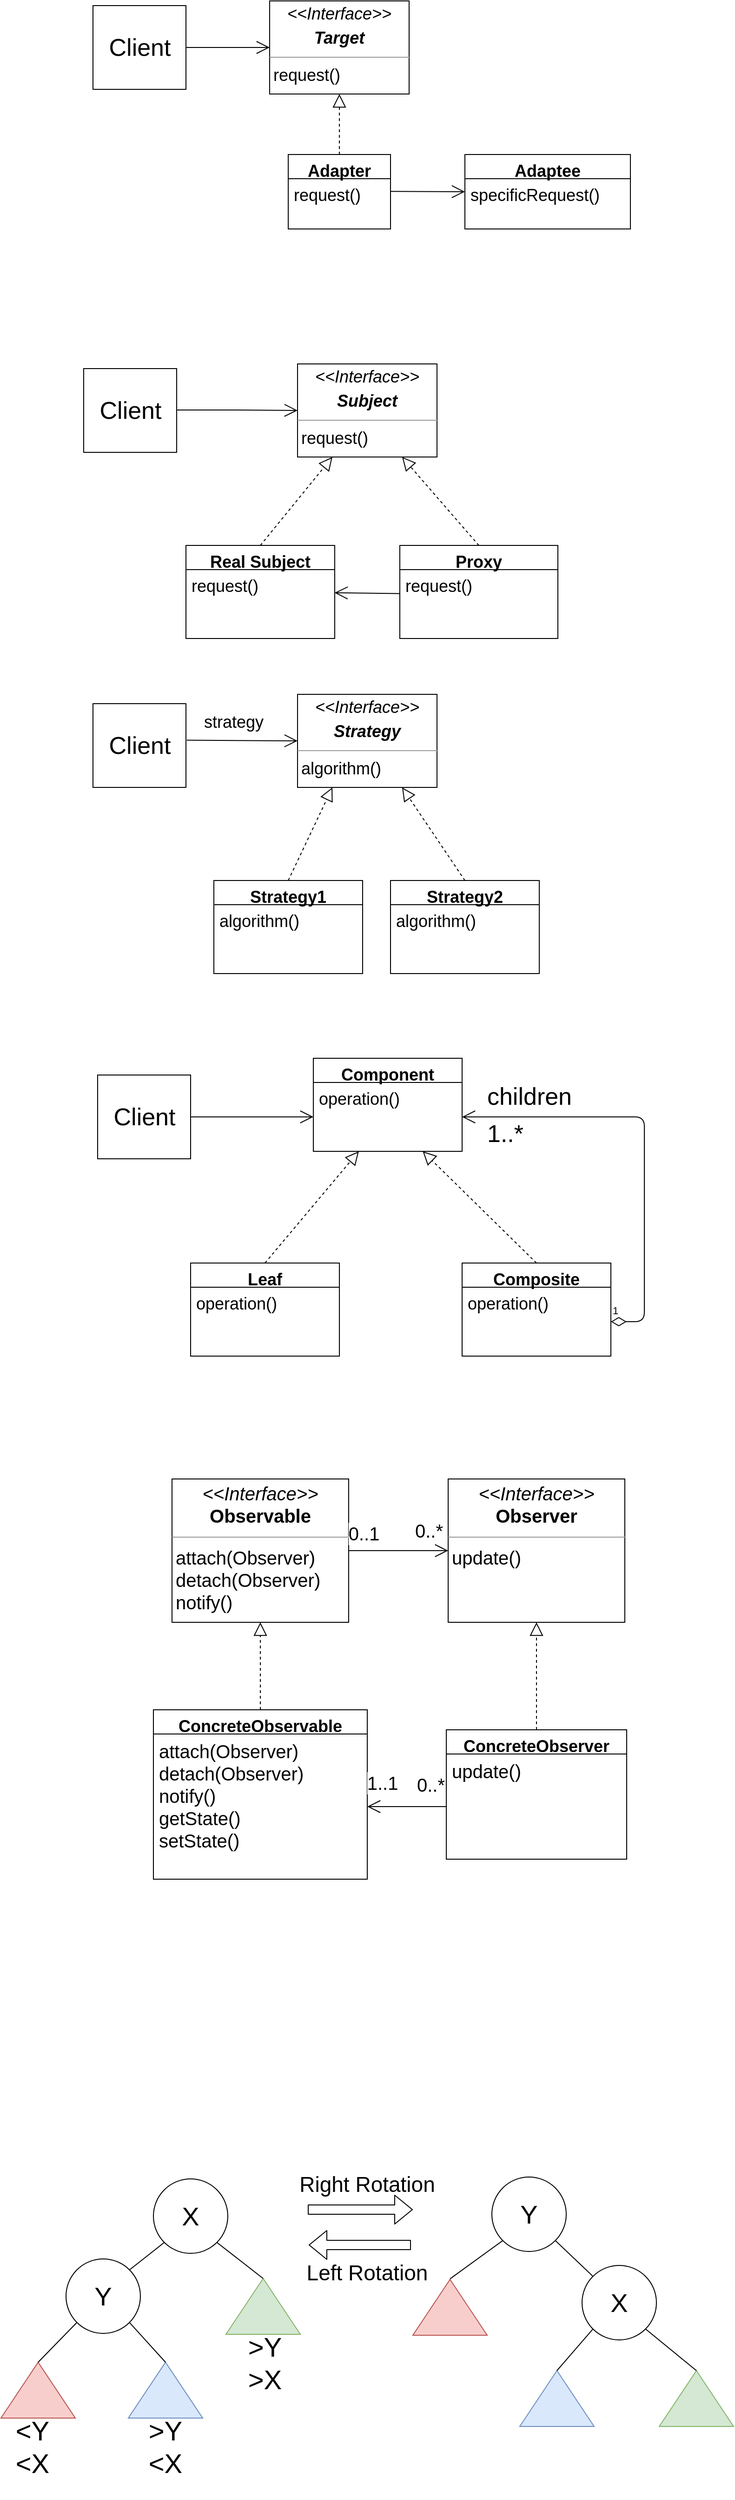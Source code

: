 <mxfile version="14.2.2" type="github">
  <diagram id="C5RBs43oDa-KdzZeNtuy" name="Page-1">
    <mxGraphModel dx="1038" dy="580" grid="0" gridSize="10" guides="1" tooltips="1" connect="1" arrows="1" fold="1" page="1" pageScale="1" pageWidth="827" pageHeight="1169" background="none" math="0" shadow="0">
      <root>
        <mxCell id="WIyWlLk6GJQsqaUBKTNV-0" />
        <mxCell id="WIyWlLk6GJQsqaUBKTNV-1" parent="WIyWlLk6GJQsqaUBKTNV-0" />
        <mxCell id="wLdGKYb3hIYz0n7tp1O_-1" value="&lt;font style=&quot;font-size: 26px&quot;&gt;Client&lt;/font&gt;" style="html=1;" parent="WIyWlLk6GJQsqaUBKTNV-1" vertex="1">
          <mxGeometry x="110" y="100" width="100" height="90" as="geometry" />
        </mxCell>
        <mxCell id="wLdGKYb3hIYz0n7tp1O_-4" value="" style="endArrow=open;endFill=1;endSize=12;html=1;exitX=1;exitY=0.5;exitDx=0;exitDy=0;entryX=0;entryY=0.5;entryDx=0;entryDy=0;" parent="WIyWlLk6GJQsqaUBKTNV-1" source="wLdGKYb3hIYz0n7tp1O_-1" target="wLdGKYb3hIYz0n7tp1O_-5" edge="1">
          <mxGeometry width="160" relative="1" as="geometry">
            <mxPoint x="330" y="300" as="sourcePoint" />
            <mxPoint x="290" y="145" as="targetPoint" />
            <Array as="points">
              <mxPoint x="280" y="145" />
            </Array>
          </mxGeometry>
        </mxCell>
        <mxCell id="wLdGKYb3hIYz0n7tp1O_-5" value="&lt;p style=&quot;margin: 4px 0px 0px ; text-align: center ; font-size: 18px&quot;&gt;&lt;i&gt;&lt;font style=&quot;font-size: 18px&quot;&gt;&amp;lt;&amp;lt;Interface&amp;gt;&amp;gt;&lt;/font&gt;&lt;/i&gt;&lt;/p&gt;&lt;p style=&quot;margin: 4px 0px 0px ; text-align: center ; font-size: 18px&quot;&gt;&lt;font style=&quot;font-size: 18px&quot;&gt;&lt;i&gt;&lt;b&gt;Target&lt;/b&gt;&lt;/i&gt;&lt;/font&gt;&lt;/p&gt;&lt;hr size=&quot;1&quot; style=&quot;font-size: 18px&quot;&gt;&lt;p style=&quot;margin: 0px 0px 0px 4px ; font-size: 18px&quot;&gt;&lt;font style=&quot;font-size: 18px&quot;&gt;request()&lt;/font&gt;&lt;/p&gt;" style="verticalAlign=top;align=left;overflow=fill;fontSize=12;fontFamily=Helvetica;html=1;" parent="WIyWlLk6GJQsqaUBKTNV-1" vertex="1">
          <mxGeometry x="300" y="95" width="150" height="100" as="geometry" />
        </mxCell>
        <mxCell id="wLdGKYb3hIYz0n7tp1O_-6" value="" style="endArrow=block;dashed=1;endFill=0;endSize=12;html=1;entryX=0.5;entryY=1;entryDx=0;entryDy=0;exitX=0.5;exitY=0;exitDx=0;exitDy=0;" parent="WIyWlLk6GJQsqaUBKTNV-1" source="wLdGKYb3hIYz0n7tp1O_-8" target="wLdGKYb3hIYz0n7tp1O_-5" edge="1">
          <mxGeometry width="160" relative="1" as="geometry">
            <mxPoint x="355" y="280" as="sourcePoint" />
            <mxPoint x="490" y="300" as="targetPoint" />
            <Array as="points">
              <mxPoint x="375" y="257" />
            </Array>
          </mxGeometry>
        </mxCell>
        <mxCell id="wLdGKYb3hIYz0n7tp1O_-8" value="Adapter" style="swimlane;fontStyle=1;align=center;verticalAlign=top;childLayout=stackLayout;horizontal=1;startSize=26;horizontalStack=0;resizeParent=1;resizeParentMax=0;resizeLast=0;collapsible=1;marginBottom=0;fontSize=18;" parent="WIyWlLk6GJQsqaUBKTNV-1" vertex="1">
          <mxGeometry x="320" y="260" width="110" height="80" as="geometry" />
        </mxCell>
        <mxCell id="wLdGKYb3hIYz0n7tp1O_-11" value="request()" style="text;strokeColor=none;fillColor=none;align=left;verticalAlign=top;spacingLeft=4;spacingRight=4;overflow=hidden;rotatable=0;points=[[0,0.5],[1,0.5]];portConstraint=eastwest;fontSize=18;" parent="wLdGKYb3hIYz0n7tp1O_-8" vertex="1">
          <mxGeometry y="26" width="110" height="54" as="geometry" />
        </mxCell>
        <mxCell id="wLdGKYb3hIYz0n7tp1O_-12" value="Adaptee" style="swimlane;fontStyle=1;align=center;verticalAlign=top;childLayout=stackLayout;horizontal=1;startSize=26;horizontalStack=0;resizeParent=1;resizeParentMax=0;resizeLast=0;collapsible=1;marginBottom=0;fontSize=18;" parent="WIyWlLk6GJQsqaUBKTNV-1" vertex="1">
          <mxGeometry x="510" y="260" width="178" height="80" as="geometry">
            <mxRectangle x="510" y="260" width="98" height="26" as="alternateBounds" />
          </mxGeometry>
        </mxCell>
        <mxCell id="wLdGKYb3hIYz0n7tp1O_-16" value="" style="endArrow=open;endFill=1;endSize=12;html=1;" parent="wLdGKYb3hIYz0n7tp1O_-12" edge="1">
          <mxGeometry width="160" relative="1" as="geometry">
            <mxPoint x="-80" y="39.66" as="sourcePoint" />
            <mxPoint y="40" as="targetPoint" />
          </mxGeometry>
        </mxCell>
        <mxCell id="wLdGKYb3hIYz0n7tp1O_-13" value="specificRequest()" style="text;strokeColor=none;fillColor=none;align=left;verticalAlign=top;spacingLeft=4;spacingRight=4;overflow=hidden;rotatable=0;points=[[0,0.5],[1,0.5]];portConstraint=eastwest;fontSize=18;" parent="wLdGKYb3hIYz0n7tp1O_-12" vertex="1">
          <mxGeometry y="26" width="178" height="54" as="geometry" />
        </mxCell>
        <mxCell id="wLdGKYb3hIYz0n7tp1O_-17" value="&lt;p style=&quot;margin: 4px 0px 0px ; text-align: center ; font-size: 18px&quot;&gt;&lt;i&gt;&lt;font style=&quot;font-size: 18px&quot;&gt;&amp;lt;&amp;lt;Interface&amp;gt;&amp;gt;&lt;/font&gt;&lt;/i&gt;&lt;/p&gt;&lt;p style=&quot;margin: 4px 0px 0px ; text-align: center ; font-size: 18px&quot;&gt;&lt;b&gt;&lt;i&gt;Subject&lt;/i&gt;&lt;/b&gt;&lt;/p&gt;&lt;hr size=&quot;1&quot; style=&quot;font-size: 18px&quot;&gt;&lt;p style=&quot;margin: 0px 0px 0px 4px ; font-size: 18px&quot;&gt;&lt;font style=&quot;font-size: 18px&quot;&gt;request()&lt;/font&gt;&lt;/p&gt;" style="verticalAlign=top;align=left;overflow=fill;fontSize=12;fontFamily=Helvetica;html=1;" parent="WIyWlLk6GJQsqaUBKTNV-1" vertex="1">
          <mxGeometry x="330" y="485" width="150" height="100" as="geometry" />
        </mxCell>
        <mxCell id="wLdGKYb3hIYz0n7tp1O_-23" value="Real Subject" style="swimlane;fontStyle=1;align=center;verticalAlign=top;childLayout=stackLayout;horizontal=1;startSize=26;horizontalStack=0;resizeParent=1;resizeParentMax=0;resizeLast=0;collapsible=1;marginBottom=0;fontSize=18;" parent="WIyWlLk6GJQsqaUBKTNV-1" vertex="1">
          <mxGeometry x="210" y="680" width="160" height="100" as="geometry" />
        </mxCell>
        <mxCell id="wLdGKYb3hIYz0n7tp1O_-24" value="request()" style="text;strokeColor=none;fillColor=none;align=left;verticalAlign=top;spacingLeft=4;spacingRight=4;overflow=hidden;rotatable=0;points=[[0,0.5],[1,0.5]];portConstraint=eastwest;fontSize=18;" parent="wLdGKYb3hIYz0n7tp1O_-23" vertex="1">
          <mxGeometry y="26" width="160" height="74" as="geometry" />
        </mxCell>
        <mxCell id="wLdGKYb3hIYz0n7tp1O_-25" value="Proxy" style="swimlane;fontStyle=1;align=center;verticalAlign=top;childLayout=stackLayout;horizontal=1;startSize=26;horizontalStack=0;resizeParent=1;resizeParentMax=0;resizeLast=0;collapsible=1;marginBottom=0;fontSize=18;" parent="WIyWlLk6GJQsqaUBKTNV-1" vertex="1">
          <mxGeometry x="440" y="680" width="170" height="100" as="geometry" />
        </mxCell>
        <mxCell id="wLdGKYb3hIYz0n7tp1O_-26" value="request()" style="text;strokeColor=none;fillColor=none;align=left;verticalAlign=top;spacingLeft=4;spacingRight=4;overflow=hidden;rotatable=0;points=[[0,0.5],[1,0.5]];portConstraint=eastwest;fontSize=18;" parent="wLdGKYb3hIYz0n7tp1O_-25" vertex="1">
          <mxGeometry y="26" width="170" height="74" as="geometry" />
        </mxCell>
        <mxCell id="wLdGKYb3hIYz0n7tp1O_-27" value="&lt;font style=&quot;font-size: 26px&quot;&gt;Client&lt;/font&gt;" style="html=1;" parent="WIyWlLk6GJQsqaUBKTNV-1" vertex="1">
          <mxGeometry x="100" y="490" width="100" height="90" as="geometry" />
        </mxCell>
        <mxCell id="wLdGKYb3hIYz0n7tp1O_-28" value="" style="endArrow=open;endFill=1;endSize=12;html=1;exitX=1;exitY=0.5;exitDx=0;exitDy=0;entryX=0;entryY=0.5;entryDx=0;entryDy=0;" parent="WIyWlLk6GJQsqaUBKTNV-1" target="wLdGKYb3hIYz0n7tp1O_-17" edge="1">
          <mxGeometry width="160" relative="1" as="geometry">
            <mxPoint x="200" y="534.5" as="sourcePoint" />
            <mxPoint x="290" y="534.5" as="targetPoint" />
            <Array as="points">
              <mxPoint x="270" y="534.5" />
            </Array>
          </mxGeometry>
        </mxCell>
        <mxCell id="wLdGKYb3hIYz0n7tp1O_-29" value="" style="endArrow=block;dashed=1;endFill=0;endSize=12;html=1;fontSize=18;exitX=0.5;exitY=0;exitDx=0;exitDy=0;entryX=0.25;entryY=1;entryDx=0;entryDy=0;" parent="WIyWlLk6GJQsqaUBKTNV-1" source="wLdGKYb3hIYz0n7tp1O_-23" target="wLdGKYb3hIYz0n7tp1O_-17" edge="1">
          <mxGeometry width="160" relative="1" as="geometry">
            <mxPoint x="310" y="680" as="sourcePoint" />
            <mxPoint x="470" y="680" as="targetPoint" />
          </mxGeometry>
        </mxCell>
        <mxCell id="wLdGKYb3hIYz0n7tp1O_-30" value="" style="endArrow=block;dashed=1;endFill=0;endSize=12;html=1;fontSize=18;entryX=0.75;entryY=1;entryDx=0;entryDy=0;exitX=0.5;exitY=0;exitDx=0;exitDy=0;" parent="WIyWlLk6GJQsqaUBKTNV-1" source="wLdGKYb3hIYz0n7tp1O_-25" target="wLdGKYb3hIYz0n7tp1O_-17" edge="1">
          <mxGeometry width="160" relative="1" as="geometry">
            <mxPoint x="310" y="680" as="sourcePoint" />
            <mxPoint x="470" y="680" as="targetPoint" />
          </mxGeometry>
        </mxCell>
        <mxCell id="wLdGKYb3hIYz0n7tp1O_-31" value="" style="endArrow=open;endFill=1;endSize=12;html=1;fontSize=18;exitX=0.002;exitY=0.348;exitDx=0;exitDy=0;exitPerimeter=0;entryX=0.999;entryY=0.336;entryDx=0;entryDy=0;entryPerimeter=0;" parent="WIyWlLk6GJQsqaUBKTNV-1" source="wLdGKYb3hIYz0n7tp1O_-26" target="wLdGKYb3hIYz0n7tp1O_-24" edge="1">
          <mxGeometry width="160" relative="1" as="geometry">
            <mxPoint x="310" y="680" as="sourcePoint" />
            <mxPoint x="372" y="731" as="targetPoint" />
          </mxGeometry>
        </mxCell>
        <mxCell id="wLdGKYb3hIYz0n7tp1O_-32" value="&lt;font style=&quot;font-size: 26px&quot;&gt;Client&lt;/font&gt;" style="html=1;" parent="WIyWlLk6GJQsqaUBKTNV-1" vertex="1">
          <mxGeometry x="110" y="850" width="100" height="90" as="geometry" />
        </mxCell>
        <mxCell id="wLdGKYb3hIYz0n7tp1O_-33" value="&lt;p style=&quot;margin: 4px 0px 0px ; text-align: center ; font-size: 18px&quot;&gt;&lt;i&gt;&lt;font style=&quot;font-size: 18px&quot;&gt;&amp;lt;&amp;lt;Interface&amp;gt;&amp;gt;&lt;/font&gt;&lt;/i&gt;&lt;/p&gt;&lt;p style=&quot;margin: 4px 0px 0px ; text-align: center ; font-size: 18px&quot;&gt;&lt;b&gt;&lt;i&gt;Strategy&lt;/i&gt;&lt;/b&gt;&lt;/p&gt;&lt;hr size=&quot;1&quot; style=&quot;font-size: 18px&quot;&gt;&lt;p style=&quot;margin: 0px 0px 0px 4px ; font-size: 18px&quot;&gt;&lt;font style=&quot;font-size: 18px&quot;&gt;algorithm()&lt;/font&gt;&lt;/p&gt;" style="verticalAlign=top;align=left;overflow=fill;fontSize=12;fontFamily=Helvetica;html=1;" parent="WIyWlLk6GJQsqaUBKTNV-1" vertex="1">
          <mxGeometry x="330" y="840" width="150" height="100" as="geometry" />
        </mxCell>
        <mxCell id="wLdGKYb3hIYz0n7tp1O_-35" value="Strategy1" style="swimlane;fontStyle=1;align=center;verticalAlign=top;childLayout=stackLayout;horizontal=1;startSize=26;horizontalStack=0;resizeParent=1;resizeParentMax=0;resizeLast=0;collapsible=1;marginBottom=0;fontSize=18;" parent="WIyWlLk6GJQsqaUBKTNV-1" vertex="1">
          <mxGeometry x="240" y="1040" width="160" height="100" as="geometry" />
        </mxCell>
        <mxCell id="wLdGKYb3hIYz0n7tp1O_-36" value="algorithm()" style="text;strokeColor=none;fillColor=none;align=left;verticalAlign=top;spacingLeft=4;spacingRight=4;overflow=hidden;rotatable=0;points=[[0,0.5],[1,0.5]];portConstraint=eastwest;fontSize=18;" parent="wLdGKYb3hIYz0n7tp1O_-35" vertex="1">
          <mxGeometry y="26" width="160" height="74" as="geometry" />
        </mxCell>
        <mxCell id="wLdGKYb3hIYz0n7tp1O_-37" value="Strategy2" style="swimlane;fontStyle=1;align=center;verticalAlign=top;childLayout=stackLayout;horizontal=1;startSize=26;horizontalStack=0;resizeParent=1;resizeParentMax=0;resizeLast=0;collapsible=1;marginBottom=0;fontSize=18;" parent="WIyWlLk6GJQsqaUBKTNV-1" vertex="1">
          <mxGeometry x="430" y="1040" width="160" height="100" as="geometry" />
        </mxCell>
        <mxCell id="wLdGKYb3hIYz0n7tp1O_-38" value="algorithm()" style="text;strokeColor=none;fillColor=none;align=left;verticalAlign=top;spacingLeft=4;spacingRight=4;overflow=hidden;rotatable=0;points=[[0,0.5],[1,0.5]];portConstraint=eastwest;fontSize=18;" parent="wLdGKYb3hIYz0n7tp1O_-37" vertex="1">
          <mxGeometry y="26" width="160" height="74" as="geometry" />
        </mxCell>
        <mxCell id="wLdGKYb3hIYz0n7tp1O_-39" value="" style="endArrow=block;dashed=1;endFill=0;endSize=12;html=1;fontSize=18;entryX=0.25;entryY=1;entryDx=0;entryDy=0;exitX=0.5;exitY=0;exitDx=0;exitDy=0;" parent="WIyWlLk6GJQsqaUBKTNV-1" source="wLdGKYb3hIYz0n7tp1O_-35" target="wLdGKYb3hIYz0n7tp1O_-33" edge="1">
          <mxGeometry width="160" relative="1" as="geometry">
            <mxPoint x="280" y="980" as="sourcePoint" />
            <mxPoint x="440" y="980" as="targetPoint" />
          </mxGeometry>
        </mxCell>
        <mxCell id="wLdGKYb3hIYz0n7tp1O_-40" value="" style="endArrow=block;dashed=1;endFill=0;endSize=12;html=1;fontSize=18;entryX=0.75;entryY=1;entryDx=0;entryDy=0;exitX=0.5;exitY=0;exitDx=0;exitDy=0;" parent="WIyWlLk6GJQsqaUBKTNV-1" source="wLdGKYb3hIYz0n7tp1O_-37" target="wLdGKYb3hIYz0n7tp1O_-33" edge="1">
          <mxGeometry width="160" relative="1" as="geometry">
            <mxPoint x="280" y="980" as="sourcePoint" />
            <mxPoint x="440" y="980" as="targetPoint" />
          </mxGeometry>
        </mxCell>
        <mxCell id="wLdGKYb3hIYz0n7tp1O_-41" value="" style="endArrow=open;endFill=1;endSize=12;html=1;fontSize=18;entryX=0;entryY=0.5;entryDx=0;entryDy=0;exitX=1.009;exitY=0.436;exitDx=0;exitDy=0;exitPerimeter=0;" parent="WIyWlLk6GJQsqaUBKTNV-1" source="wLdGKYb3hIYz0n7tp1O_-32" target="wLdGKYb3hIYz0n7tp1O_-33" edge="1">
          <mxGeometry width="160" relative="1" as="geometry">
            <mxPoint x="230" y="890" as="sourcePoint" />
            <mxPoint x="440" y="980" as="targetPoint" />
          </mxGeometry>
        </mxCell>
        <mxCell id="wLdGKYb3hIYz0n7tp1O_-42" value="strategy" style="edgeLabel;html=1;align=center;verticalAlign=middle;resizable=0;points=[];fontSize=18;" parent="wLdGKYb3hIYz0n7tp1O_-41" vertex="1" connectable="0">
          <mxGeometry x="-0.162" y="-1" relative="1" as="geometry">
            <mxPoint y="-20.56" as="offset" />
          </mxGeometry>
        </mxCell>
        <mxCell id="z4TTv1_D8EA7O0kFV5OE-4" value="&lt;font style=&quot;font-size: 26px&quot;&gt;Client&lt;/font&gt;" style="html=1;" parent="WIyWlLk6GJQsqaUBKTNV-1" vertex="1">
          <mxGeometry x="115" y="1249" width="100" height="90" as="geometry" />
        </mxCell>
        <mxCell id="z4TTv1_D8EA7O0kFV5OE-5" value="Component" style="swimlane;fontStyle=1;align=center;verticalAlign=top;childLayout=stackLayout;horizontal=1;startSize=26;horizontalStack=0;resizeParent=1;resizeParentMax=0;resizeLast=0;collapsible=1;marginBottom=0;fontSize=18;" parent="WIyWlLk6GJQsqaUBKTNV-1" vertex="1">
          <mxGeometry x="347" y="1231" width="160" height="100" as="geometry" />
        </mxCell>
        <mxCell id="z4TTv1_D8EA7O0kFV5OE-6" value="operation()" style="text;strokeColor=none;fillColor=none;align=left;verticalAlign=top;spacingLeft=4;spacingRight=4;overflow=hidden;rotatable=0;points=[[0,0.5],[1,0.5]];portConstraint=eastwest;fontSize=18;" parent="z4TTv1_D8EA7O0kFV5OE-5" vertex="1">
          <mxGeometry y="26" width="160" height="74" as="geometry" />
        </mxCell>
        <mxCell id="z4TTv1_D8EA7O0kFV5OE-7" value="Leaf" style="swimlane;fontStyle=1;align=center;verticalAlign=top;childLayout=stackLayout;horizontal=1;startSize=26;horizontalStack=0;resizeParent=1;resizeParentMax=0;resizeLast=0;collapsible=1;marginBottom=0;fontSize=18;" parent="WIyWlLk6GJQsqaUBKTNV-1" vertex="1">
          <mxGeometry x="215" y="1451" width="160" height="100" as="geometry" />
        </mxCell>
        <mxCell id="z4TTv1_D8EA7O0kFV5OE-8" value="operation()" style="text;strokeColor=none;fillColor=none;align=left;verticalAlign=top;spacingLeft=4;spacingRight=4;overflow=hidden;rotatable=0;points=[[0,0.5],[1,0.5]];portConstraint=eastwest;fontSize=18;" parent="z4TTv1_D8EA7O0kFV5OE-7" vertex="1">
          <mxGeometry y="26" width="160" height="74" as="geometry" />
        </mxCell>
        <mxCell id="z4TTv1_D8EA7O0kFV5OE-9" value="Composite" style="swimlane;fontStyle=1;align=center;verticalAlign=top;childLayout=stackLayout;horizontal=1;startSize=26;horizontalStack=0;resizeParent=1;resizeParentMax=0;resizeLast=0;collapsible=1;marginBottom=0;fontSize=18;" parent="WIyWlLk6GJQsqaUBKTNV-1" vertex="1">
          <mxGeometry x="507" y="1451" width="160" height="100" as="geometry" />
        </mxCell>
        <mxCell id="z4TTv1_D8EA7O0kFV5OE-10" value="operation()" style="text;strokeColor=none;fillColor=none;align=left;verticalAlign=top;spacingLeft=4;spacingRight=4;overflow=hidden;rotatable=0;points=[[0,0.5],[1,0.5]];portConstraint=eastwest;fontSize=18;" parent="z4TTv1_D8EA7O0kFV5OE-9" vertex="1">
          <mxGeometry y="26" width="160" height="74" as="geometry" />
        </mxCell>
        <mxCell id="z4TTv1_D8EA7O0kFV5OE-12" value="" style="endArrow=open;endFill=1;endSize=12;html=1;exitX=1;exitY=0.5;exitDx=0;exitDy=0;entryX=0;entryY=0.5;entryDx=0;entryDy=0;" parent="WIyWlLk6GJQsqaUBKTNV-1" source="z4TTv1_D8EA7O0kFV5OE-4" target="z4TTv1_D8EA7O0kFV5OE-6" edge="1">
          <mxGeometry width="160" relative="1" as="geometry">
            <mxPoint x="332" y="1501" as="sourcePoint" />
            <mxPoint x="492" y="1501" as="targetPoint" />
          </mxGeometry>
        </mxCell>
        <mxCell id="z4TTv1_D8EA7O0kFV5OE-15" value="1" style="endArrow=open;html=1;endSize=12;startArrow=diamondThin;startSize=14;startFill=0;edgeStyle=orthogonalEdgeStyle;align=left;verticalAlign=bottom;exitX=1;exitY=0.5;exitDx=0;exitDy=0;" parent="WIyWlLk6GJQsqaUBKTNV-1" source="z4TTv1_D8EA7O0kFV5OE-10" target="z4TTv1_D8EA7O0kFV5OE-6" edge="1">
          <mxGeometry x="-1" y="3" relative="1" as="geometry">
            <mxPoint x="332" y="1501" as="sourcePoint" />
            <mxPoint x="492" y="1501" as="targetPoint" />
            <Array as="points">
              <mxPoint x="703" y="1514" />
              <mxPoint x="703" y="1294" />
            </Array>
          </mxGeometry>
        </mxCell>
        <mxCell id="z4TTv1_D8EA7O0kFV5OE-16" value="1..*" style="edgeLabel;html=1;align=center;verticalAlign=middle;resizable=0;points=[];fontSize=26;" parent="z4TTv1_D8EA7O0kFV5OE-15" vertex="1" connectable="0">
          <mxGeometry x="0.891" y="-2" relative="1" as="geometry">
            <mxPoint x="21" y="20" as="offset" />
          </mxGeometry>
        </mxCell>
        <mxCell id="z4TTv1_D8EA7O0kFV5OE-17" value="children" style="edgeLabel;html=1;align=center;verticalAlign=middle;resizable=0;points=[];fontSize=26;" parent="z4TTv1_D8EA7O0kFV5OE-15" vertex="1" connectable="0">
          <mxGeometry x="0.781" relative="1" as="geometry">
            <mxPoint x="22" y="-22" as="offset" />
          </mxGeometry>
        </mxCell>
        <mxCell id="z4TTv1_D8EA7O0kFV5OE-18" value="" style="endArrow=block;dashed=1;endFill=0;endSize=12;html=1;fontSize=26;exitX=0.5;exitY=0;exitDx=0;exitDy=0;" parent="WIyWlLk6GJQsqaUBKTNV-1" source="z4TTv1_D8EA7O0kFV5OE-7" target="z4TTv1_D8EA7O0kFV5OE-6" edge="1">
          <mxGeometry width="160" relative="1" as="geometry">
            <mxPoint x="420" y="1400" as="sourcePoint" />
            <mxPoint x="492" y="1501" as="targetPoint" />
          </mxGeometry>
        </mxCell>
        <mxCell id="z4TTv1_D8EA7O0kFV5OE-19" value="" style="endArrow=block;dashed=1;endFill=0;endSize=12;html=1;fontSize=26;exitX=0.5;exitY=0;exitDx=0;exitDy=0;" parent="WIyWlLk6GJQsqaUBKTNV-1" source="z4TTv1_D8EA7O0kFV5OE-9" target="z4TTv1_D8EA7O0kFV5OE-6" edge="1">
          <mxGeometry width="160" relative="1" as="geometry">
            <mxPoint x="332" y="1501" as="sourcePoint" />
            <mxPoint x="492" y="1501" as="targetPoint" />
          </mxGeometry>
        </mxCell>
        <mxCell id="z4TTv1_D8EA7O0kFV5OE-27" value="&lt;p style=&quot;margin: 4px 0px 0px ; text-align: center ; font-size: 20px&quot;&gt;&lt;font style=&quot;font-size: 20px&quot;&gt;&lt;i&gt;&amp;lt;&amp;lt;Interface&amp;gt;&amp;gt;&lt;/i&gt;&lt;br&gt;&lt;b&gt;Observable&lt;/b&gt;&lt;/font&gt;&lt;/p&gt;&lt;hr size=&quot;1&quot; style=&quot;font-size: 20px&quot;&gt;&lt;p style=&quot;margin: 0px 0px 0px 4px ; font-size: 20px&quot;&gt;&lt;/p&gt;&lt;p style=&quot;margin: 0px 0px 0px 4px ; font-size: 20px&quot;&gt;&lt;font style=&quot;font-size: 20px&quot;&gt;attach(Observer)&lt;/font&gt;&lt;/p&gt;&lt;p style=&quot;margin: 0px 0px 0px 4px ; font-size: 20px&quot;&gt;&lt;font style=&quot;font-size: 20px&quot;&gt;detach(Observer)&lt;/font&gt;&lt;/p&gt;&lt;p style=&quot;margin: 0px 0px 0px 4px ; font-size: 20px&quot;&gt;&lt;font style=&quot;font-size: 20px&quot;&gt;notify()&lt;/font&gt;&lt;/p&gt;" style="verticalAlign=top;align=left;overflow=fill;fontSize=12;fontFamily=Helvetica;html=1;" parent="WIyWlLk6GJQsqaUBKTNV-1" vertex="1">
          <mxGeometry x="195" y="1683" width="190" height="154" as="geometry" />
        </mxCell>
        <mxCell id="z4TTv1_D8EA7O0kFV5OE-28" value="&lt;p style=&quot;margin: 4px 0px 0px ; text-align: center ; font-size: 20px&quot;&gt;&lt;font style=&quot;font-size: 20px&quot;&gt;&lt;i&gt;&amp;lt;&amp;lt;Interface&amp;gt;&amp;gt;&lt;/i&gt;&lt;br&gt;&lt;b&gt;Observer&lt;/b&gt;&lt;/font&gt;&lt;/p&gt;&lt;hr size=&quot;1&quot; style=&quot;font-size: 20px&quot;&gt;&lt;p style=&quot;margin: 0px 0px 0px 4px ; font-size: 20px&quot;&gt;&lt;/p&gt;&lt;p style=&quot;margin: 0px 0px 0px 4px ; font-size: 20px&quot;&gt;update()&lt;/p&gt;" style="verticalAlign=top;align=left;overflow=fill;fontSize=12;fontFamily=Helvetica;html=1;" parent="WIyWlLk6GJQsqaUBKTNV-1" vertex="1">
          <mxGeometry x="492" y="1683" width="190" height="154" as="geometry" />
        </mxCell>
        <mxCell id="z4TTv1_D8EA7O0kFV5OE-29" value="ConcreteObservable" style="swimlane;fontStyle=1;align=center;verticalAlign=top;childLayout=stackLayout;horizontal=1;startSize=26;horizontalStack=0;resizeParent=1;resizeParentMax=0;resizeLast=0;collapsible=1;marginBottom=0;fontSize=18;" parent="WIyWlLk6GJQsqaUBKTNV-1" vertex="1">
          <mxGeometry x="175" y="1931" width="230" height="182" as="geometry" />
        </mxCell>
        <mxCell id="z4TTv1_D8EA7O0kFV5OE-30" value="attach(Observer)&#xa;detach(Observer)&#xa;notify()&#xa;getState()&#xa;setState()" style="text;strokeColor=none;fillColor=none;align=left;verticalAlign=top;spacingLeft=4;spacingRight=4;overflow=hidden;rotatable=0;points=[[0,0.5],[1,0.5]];portConstraint=eastwest;fontSize=20;" parent="z4TTv1_D8EA7O0kFV5OE-29" vertex="1">
          <mxGeometry y="26" width="230" height="156" as="geometry" />
        </mxCell>
        <mxCell id="z4TTv1_D8EA7O0kFV5OE-34" value="ConcreteObserver" style="swimlane;fontStyle=1;align=center;verticalAlign=top;childLayout=stackLayout;horizontal=1;startSize=26;horizontalStack=0;resizeParent=1;resizeParentMax=0;resizeLast=0;collapsible=1;marginBottom=0;fontSize=18;" parent="WIyWlLk6GJQsqaUBKTNV-1" vertex="1">
          <mxGeometry x="490" y="1952.5" width="194" height="139" as="geometry" />
        </mxCell>
        <mxCell id="z4TTv1_D8EA7O0kFV5OE-35" value="update()" style="text;strokeColor=none;fillColor=none;align=left;verticalAlign=top;spacingLeft=4;spacingRight=4;overflow=hidden;rotatable=0;points=[[0,0.5],[1,0.5]];portConstraint=eastwest;fontSize=20;" parent="z4TTv1_D8EA7O0kFV5OE-34" vertex="1">
          <mxGeometry y="26" width="194" height="113" as="geometry" />
        </mxCell>
        <mxCell id="z4TTv1_D8EA7O0kFV5OE-37" value="" style="endArrow=open;endFill=1;endSize=12;html=1;fontSize=20;exitX=0;exitY=0.5;exitDx=0;exitDy=0;entryX=1;entryY=0.5;entryDx=0;entryDy=0;" parent="WIyWlLk6GJQsqaUBKTNV-1" source="z4TTv1_D8EA7O0kFV5OE-35" target="z4TTv1_D8EA7O0kFV5OE-30" edge="1">
          <mxGeometry width="160" relative="1" as="geometry">
            <mxPoint x="332" y="1891" as="sourcePoint" />
            <mxPoint x="492" y="1891" as="targetPoint" />
          </mxGeometry>
        </mxCell>
        <mxCell id="z4TTv1_D8EA7O0kFV5OE-44" value="0..*" style="edgeLabel;html=1;align=center;verticalAlign=middle;resizable=0;points=[];fontSize=20;" parent="z4TTv1_D8EA7O0kFV5OE-37" vertex="1" connectable="0">
          <mxGeometry x="-0.724" y="-2" relative="1" as="geometry">
            <mxPoint x="-6" y="-22" as="offset" />
          </mxGeometry>
        </mxCell>
        <mxCell id="z4TTv1_D8EA7O0kFV5OE-45" value="1..1" style="edgeLabel;html=1;align=center;verticalAlign=middle;resizable=0;points=[];fontSize=20;" parent="z4TTv1_D8EA7O0kFV5OE-37" vertex="1" connectable="0">
          <mxGeometry x="0.674" relative="1" as="geometry">
            <mxPoint x="2" y="-26" as="offset" />
          </mxGeometry>
        </mxCell>
        <mxCell id="z4TTv1_D8EA7O0kFV5OE-39" value="" style="endArrow=block;dashed=1;endFill=0;endSize=12;html=1;fontSize=20;exitX=0.5;exitY=0;exitDx=0;exitDy=0;entryX=0.5;entryY=1;entryDx=0;entryDy=0;" parent="WIyWlLk6GJQsqaUBKTNV-1" source="z4TTv1_D8EA7O0kFV5OE-29" target="z4TTv1_D8EA7O0kFV5OE-27" edge="1">
          <mxGeometry width="160" relative="1" as="geometry">
            <mxPoint x="332" y="1891" as="sourcePoint" />
            <mxPoint x="492" y="1891" as="targetPoint" />
          </mxGeometry>
        </mxCell>
        <mxCell id="z4TTv1_D8EA7O0kFV5OE-40" value="" style="endArrow=block;dashed=1;endFill=0;endSize=12;html=1;fontSize=20;exitX=0.5;exitY=0;exitDx=0;exitDy=0;entryX=0.5;entryY=1;entryDx=0;entryDy=0;" parent="WIyWlLk6GJQsqaUBKTNV-1" source="z4TTv1_D8EA7O0kFV5OE-34" target="z4TTv1_D8EA7O0kFV5OE-28" edge="1">
          <mxGeometry width="160" relative="1" as="geometry">
            <mxPoint x="332" y="1891" as="sourcePoint" />
            <mxPoint x="492" y="1891" as="targetPoint" />
          </mxGeometry>
        </mxCell>
        <mxCell id="z4TTv1_D8EA7O0kFV5OE-41" value="" style="endArrow=open;endFill=1;endSize=12;html=1;fontSize=20;exitX=1;exitY=0.5;exitDx=0;exitDy=0;entryX=0;entryY=0.5;entryDx=0;entryDy=0;" parent="WIyWlLk6GJQsqaUBKTNV-1" source="z4TTv1_D8EA7O0kFV5OE-27" target="z4TTv1_D8EA7O0kFV5OE-28" edge="1">
          <mxGeometry width="160" relative="1" as="geometry">
            <mxPoint x="332" y="1891" as="sourcePoint" />
            <mxPoint x="492" y="1891" as="targetPoint" />
          </mxGeometry>
        </mxCell>
        <mxCell id="z4TTv1_D8EA7O0kFV5OE-42" value="0..*" style="edgeLabel;html=1;align=center;verticalAlign=middle;resizable=0;points=[];fontSize=20;" parent="z4TTv1_D8EA7O0kFV5OE-41" vertex="1" connectable="0">
          <mxGeometry x="0.529" y="1" relative="1" as="geometry">
            <mxPoint x="4" y="-21" as="offset" />
          </mxGeometry>
        </mxCell>
        <mxCell id="z4TTv1_D8EA7O0kFV5OE-43" value="0..1" style="edgeLabel;html=1;align=center;verticalAlign=middle;resizable=0;points=[];fontSize=20;" parent="z4TTv1_D8EA7O0kFV5OE-41" vertex="1" connectable="0">
          <mxGeometry x="-0.742" y="1" relative="1" as="geometry">
            <mxPoint x="2" y="-18" as="offset" />
          </mxGeometry>
        </mxCell>
        <mxCell id="U-YHXHA-iDNk5hEq2SCg-0" value="&lt;font style=&quot;font-size: 28px&quot;&gt;X&lt;/font&gt;" style="ellipse;whiteSpace=wrap;html=1;aspect=fixed;" parent="WIyWlLk6GJQsqaUBKTNV-1" vertex="1">
          <mxGeometry x="175" y="2435" width="80" height="80" as="geometry" />
        </mxCell>
        <mxCell id="U-YHXHA-iDNk5hEq2SCg-1" value="&lt;font style=&quot;font-size: 28px&quot;&gt;Y&lt;/font&gt;" style="ellipse;whiteSpace=wrap;html=1;aspect=fixed;" parent="WIyWlLk6GJQsqaUBKTNV-1" vertex="1">
          <mxGeometry x="81" y="2521" width="80" height="80" as="geometry" />
        </mxCell>
        <mxCell id="U-YHXHA-iDNk5hEq2SCg-2" value="" style="triangle;whiteSpace=wrap;html=1;rotation=-90;fillColor=#f8cecc;strokeColor=#b85450;" parent="WIyWlLk6GJQsqaUBKTNV-1" vertex="1">
          <mxGeometry x="21" y="2622" width="60" height="80" as="geometry" />
        </mxCell>
        <mxCell id="U-YHXHA-iDNk5hEq2SCg-3" value="" style="triangle;whiteSpace=wrap;html=1;rotation=-90;fillColor=#dae8fc;strokeColor=#6c8ebf;" parent="WIyWlLk6GJQsqaUBKTNV-1" vertex="1">
          <mxGeometry x="158" y="2622" width="60" height="80" as="geometry" />
        </mxCell>
        <mxCell id="U-YHXHA-iDNk5hEq2SCg-4" value="" style="triangle;whiteSpace=wrap;html=1;rotation=-90;fillColor=#d5e8d4;strokeColor=#82b366;" parent="WIyWlLk6GJQsqaUBKTNV-1" vertex="1">
          <mxGeometry x="263" y="2532" width="60" height="80" as="geometry" />
        </mxCell>
        <mxCell id="U-YHXHA-iDNk5hEq2SCg-5" value="" style="endArrow=none;html=1;entryX=1;entryY=1;entryDx=0;entryDy=0;exitX=1;exitY=0.5;exitDx=0;exitDy=0;" parent="WIyWlLk6GJQsqaUBKTNV-1" source="U-YHXHA-iDNk5hEq2SCg-4" target="U-YHXHA-iDNk5hEq2SCg-0" edge="1">
          <mxGeometry width="50" height="50" relative="1" as="geometry">
            <mxPoint x="387" y="2623" as="sourcePoint" />
            <mxPoint x="437" y="2573" as="targetPoint" />
          </mxGeometry>
        </mxCell>
        <mxCell id="U-YHXHA-iDNk5hEq2SCg-7" value="" style="endArrow=none;html=1;exitX=1;exitY=0;exitDx=0;exitDy=0;entryX=0;entryY=1;entryDx=0;entryDy=0;" parent="WIyWlLk6GJQsqaUBKTNV-1" source="U-YHXHA-iDNk5hEq2SCg-1" target="U-YHXHA-iDNk5hEq2SCg-0" edge="1">
          <mxGeometry width="50" height="50" relative="1" as="geometry">
            <mxPoint x="387" y="2623" as="sourcePoint" />
            <mxPoint x="437" y="2573" as="targetPoint" />
          </mxGeometry>
        </mxCell>
        <mxCell id="U-YHXHA-iDNk5hEq2SCg-8" value="" style="endArrow=none;html=1;exitX=0;exitY=1;exitDx=0;exitDy=0;entryX=1;entryY=0.5;entryDx=0;entryDy=0;" parent="WIyWlLk6GJQsqaUBKTNV-1" source="U-YHXHA-iDNk5hEq2SCg-1" target="U-YHXHA-iDNk5hEq2SCg-2" edge="1">
          <mxGeometry width="50" height="50" relative="1" as="geometry">
            <mxPoint x="387" y="2623" as="sourcePoint" />
            <mxPoint x="437" y="2573" as="targetPoint" />
          </mxGeometry>
        </mxCell>
        <mxCell id="U-YHXHA-iDNk5hEq2SCg-9" value="" style="endArrow=none;html=1;exitX=1;exitY=1;exitDx=0;exitDy=0;entryX=1;entryY=0.5;entryDx=0;entryDy=0;" parent="WIyWlLk6GJQsqaUBKTNV-1" source="U-YHXHA-iDNk5hEq2SCg-1" target="U-YHXHA-iDNk5hEq2SCg-3" edge="1">
          <mxGeometry width="50" height="50" relative="1" as="geometry">
            <mxPoint x="102.716" y="2599.284" as="sourcePoint" />
            <mxPoint x="61" y="2642" as="targetPoint" />
          </mxGeometry>
        </mxCell>
        <mxCell id="U-YHXHA-iDNk5hEq2SCg-10" value="&lt;font style=&quot;font-size: 28px&quot;&gt;X&lt;/font&gt;" style="ellipse;whiteSpace=wrap;html=1;aspect=fixed;" parent="WIyWlLk6GJQsqaUBKTNV-1" vertex="1">
          <mxGeometry x="636" y="2528" width="80" height="80" as="geometry" />
        </mxCell>
        <mxCell id="U-YHXHA-iDNk5hEq2SCg-11" value="&lt;font style=&quot;font-size: 28px&quot;&gt;Y&lt;/font&gt;" style="ellipse;whiteSpace=wrap;html=1;aspect=fixed;" parent="WIyWlLk6GJQsqaUBKTNV-1" vertex="1">
          <mxGeometry x="539" y="2433" width="80" height="80" as="geometry" />
        </mxCell>
        <mxCell id="U-YHXHA-iDNk5hEq2SCg-12" value="" style="triangle;whiteSpace=wrap;html=1;rotation=-90;fillColor=#d5e8d4;strokeColor=#82b366;" parent="WIyWlLk6GJQsqaUBKTNV-1" vertex="1">
          <mxGeometry x="729" y="2631" width="60" height="80" as="geometry" />
        </mxCell>
        <mxCell id="U-YHXHA-iDNk5hEq2SCg-13" value="" style="triangle;whiteSpace=wrap;html=1;rotation=-90;fillColor=#dae8fc;strokeColor=#6c8ebf;" parent="WIyWlLk6GJQsqaUBKTNV-1" vertex="1">
          <mxGeometry x="579" y="2631" width="60" height="80" as="geometry" />
        </mxCell>
        <mxCell id="U-YHXHA-iDNk5hEq2SCg-14" value="" style="triangle;whiteSpace=wrap;html=1;rotation=-90;fillColor=#f8cecc;strokeColor=#b85450;" parent="WIyWlLk6GJQsqaUBKTNV-1" vertex="1">
          <mxGeometry x="464" y="2533" width="60" height="80" as="geometry" />
        </mxCell>
        <mxCell id="U-YHXHA-iDNk5hEq2SCg-15" value="" style="endArrow=none;html=1;exitX=1;exitY=0;exitDx=0;exitDy=0;entryX=0;entryY=1;entryDx=0;entryDy=0;" parent="WIyWlLk6GJQsqaUBKTNV-1" target="U-YHXHA-iDNk5hEq2SCg-11" edge="1">
          <mxGeometry width="50" height="50" relative="1" as="geometry">
            <mxPoint x="494.004" y="2542.436" as="sourcePoint" />
            <mxPoint x="531.436" y="2513.004" as="targetPoint" />
          </mxGeometry>
        </mxCell>
        <mxCell id="U-YHXHA-iDNk5hEq2SCg-16" value="" style="endArrow=none;html=1;entryX=1;entryY=1;entryDx=0;entryDy=0;exitX=0;exitY=0;exitDx=0;exitDy=0;" parent="WIyWlLk6GJQsqaUBKTNV-1" source="U-YHXHA-iDNk5hEq2SCg-10" target="U-YHXHA-iDNk5hEq2SCg-11" edge="1">
          <mxGeometry width="50" height="50" relative="1" as="geometry">
            <mxPoint x="476" y="2624" as="sourcePoint" />
            <mxPoint x="526" y="2574" as="targetPoint" />
          </mxGeometry>
        </mxCell>
        <mxCell id="U-YHXHA-iDNk5hEq2SCg-17" value="" style="endArrow=none;html=1;exitX=1;exitY=0.5;exitDx=0;exitDy=0;entryX=0;entryY=1;entryDx=0;entryDy=0;" parent="WIyWlLk6GJQsqaUBKTNV-1" source="U-YHXHA-iDNk5hEq2SCg-13" target="U-YHXHA-iDNk5hEq2SCg-10" edge="1">
          <mxGeometry width="50" height="50" relative="1" as="geometry">
            <mxPoint x="585.644" y="2639.156" as="sourcePoint" />
            <mxPoint x="642.356" y="2598.004" as="targetPoint" />
          </mxGeometry>
        </mxCell>
        <mxCell id="U-YHXHA-iDNk5hEq2SCg-18" value="" style="endArrow=none;html=1;exitX=1;exitY=0.5;exitDx=0;exitDy=0;entryX=1;entryY=1;entryDx=0;entryDy=0;" parent="WIyWlLk6GJQsqaUBKTNV-1" source="U-YHXHA-iDNk5hEq2SCg-12" target="U-YHXHA-iDNk5hEq2SCg-10" edge="1">
          <mxGeometry width="50" height="50" relative="1" as="geometry">
            <mxPoint x="687" y="2652.72" as="sourcePoint" />
            <mxPoint x="725.716" y="2608.004" as="targetPoint" />
          </mxGeometry>
        </mxCell>
        <mxCell id="U-YHXHA-iDNk5hEq2SCg-19" value="&lt;font style=&quot;font-size: 29px&quot;&gt;&amp;lt;Y&lt;br&gt;&amp;lt;X&lt;/font&gt;" style="text;html=1;strokeColor=none;fillColor=none;align=center;verticalAlign=middle;whiteSpace=wrap;rounded=0;" parent="WIyWlLk6GJQsqaUBKTNV-1" vertex="1">
          <mxGeometry x="25" y="2666" width="40" height="113" as="geometry" />
        </mxCell>
        <mxCell id="U-YHXHA-iDNk5hEq2SCg-20" value="&lt;font style=&quot;font-size: 29px&quot;&gt;&amp;gt;Y&lt;br&gt;&amp;lt;X&lt;/font&gt;" style="text;html=1;strokeColor=none;fillColor=none;align=center;verticalAlign=middle;whiteSpace=wrap;rounded=0;" parent="WIyWlLk6GJQsqaUBKTNV-1" vertex="1">
          <mxGeometry x="168" y="2666" width="40" height="113" as="geometry" />
        </mxCell>
        <mxCell id="U-YHXHA-iDNk5hEq2SCg-21" value="&lt;font style=&quot;font-size: 29px&quot;&gt;&amp;gt;Y&lt;br&gt;&amp;gt;X&lt;/font&gt;" style="text;html=1;strokeColor=none;fillColor=none;align=center;verticalAlign=middle;whiteSpace=wrap;rounded=0;" parent="WIyWlLk6GJQsqaUBKTNV-1" vertex="1">
          <mxGeometry x="275" y="2576" width="40" height="113" as="geometry" />
        </mxCell>
        <mxCell id="QOZxesNpLrTywkHzgtew-0" value="" style="shape=flexArrow;endArrow=classic;html=1;" edge="1" parent="WIyWlLk6GJQsqaUBKTNV-1">
          <mxGeometry width="50" height="50" relative="1" as="geometry">
            <mxPoint x="341" y="2468" as="sourcePoint" />
            <mxPoint x="454" y="2468" as="targetPoint" />
          </mxGeometry>
        </mxCell>
        <mxCell id="QOZxesNpLrTywkHzgtew-1" value="" style="shape=flexArrow;endArrow=classic;html=1;" edge="1" parent="WIyWlLk6GJQsqaUBKTNV-1">
          <mxGeometry width="50" height="50" relative="1" as="geometry">
            <mxPoint x="452" y="2506" as="sourcePoint" />
            <mxPoint x="342" y="2506" as="targetPoint" />
          </mxGeometry>
        </mxCell>
        <mxCell id="QOZxesNpLrTywkHzgtew-2" value="Right Rotation" style="text;html=1;strokeColor=none;fillColor=none;align=center;verticalAlign=middle;whiteSpace=wrap;rounded=0;fontSize=23;" vertex="1" parent="WIyWlLk6GJQsqaUBKTNV-1">
          <mxGeometry x="308" y="2431" width="194" height="20" as="geometry" />
        </mxCell>
        <mxCell id="QOZxesNpLrTywkHzgtew-3" value="Left Rotation" style="text;html=1;strokeColor=none;fillColor=none;align=center;verticalAlign=middle;whiteSpace=wrap;rounded=0;fontSize=23;" vertex="1" parent="WIyWlLk6GJQsqaUBKTNV-1">
          <mxGeometry x="308" y="2526" width="194" height="20" as="geometry" />
        </mxCell>
      </root>
    </mxGraphModel>
  </diagram>
</mxfile>

